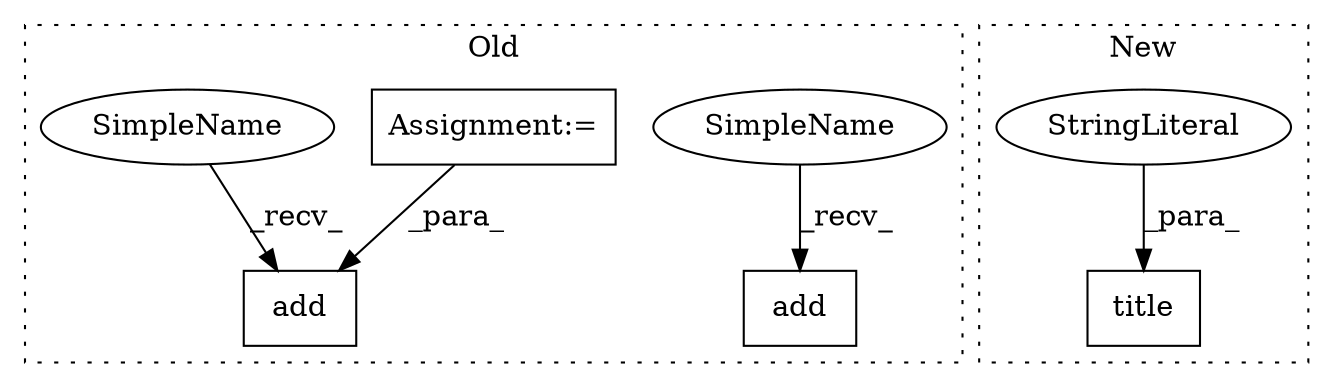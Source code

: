 digraph G {
subgraph cluster0 {
1 [label="add" a="32" s="3350,3366" l="4,1" shape="box"];
3 [label="add" a="32" s="3378,3406" l="4,1" shape="box"];
5 [label="Assignment:=" a="7" s="3065" l="1" shape="box"];
6 [label="SimpleName" a="42" s="3373" l="4" shape="ellipse"];
7 [label="SimpleName" a="42" s="3345" l="4" shape="ellipse"];
label = "Old";
style="dotted";
}
subgraph cluster1 {
2 [label="title" a="32" s="3325,3348" l="6,1" shape="box"];
4 [label="StringLiteral" a="45" s="3331" l="17" shape="ellipse"];
label = "New";
style="dotted";
}
4 -> 2 [label="_para_"];
5 -> 1 [label="_para_"];
6 -> 3 [label="_recv_"];
7 -> 1 [label="_recv_"];
}